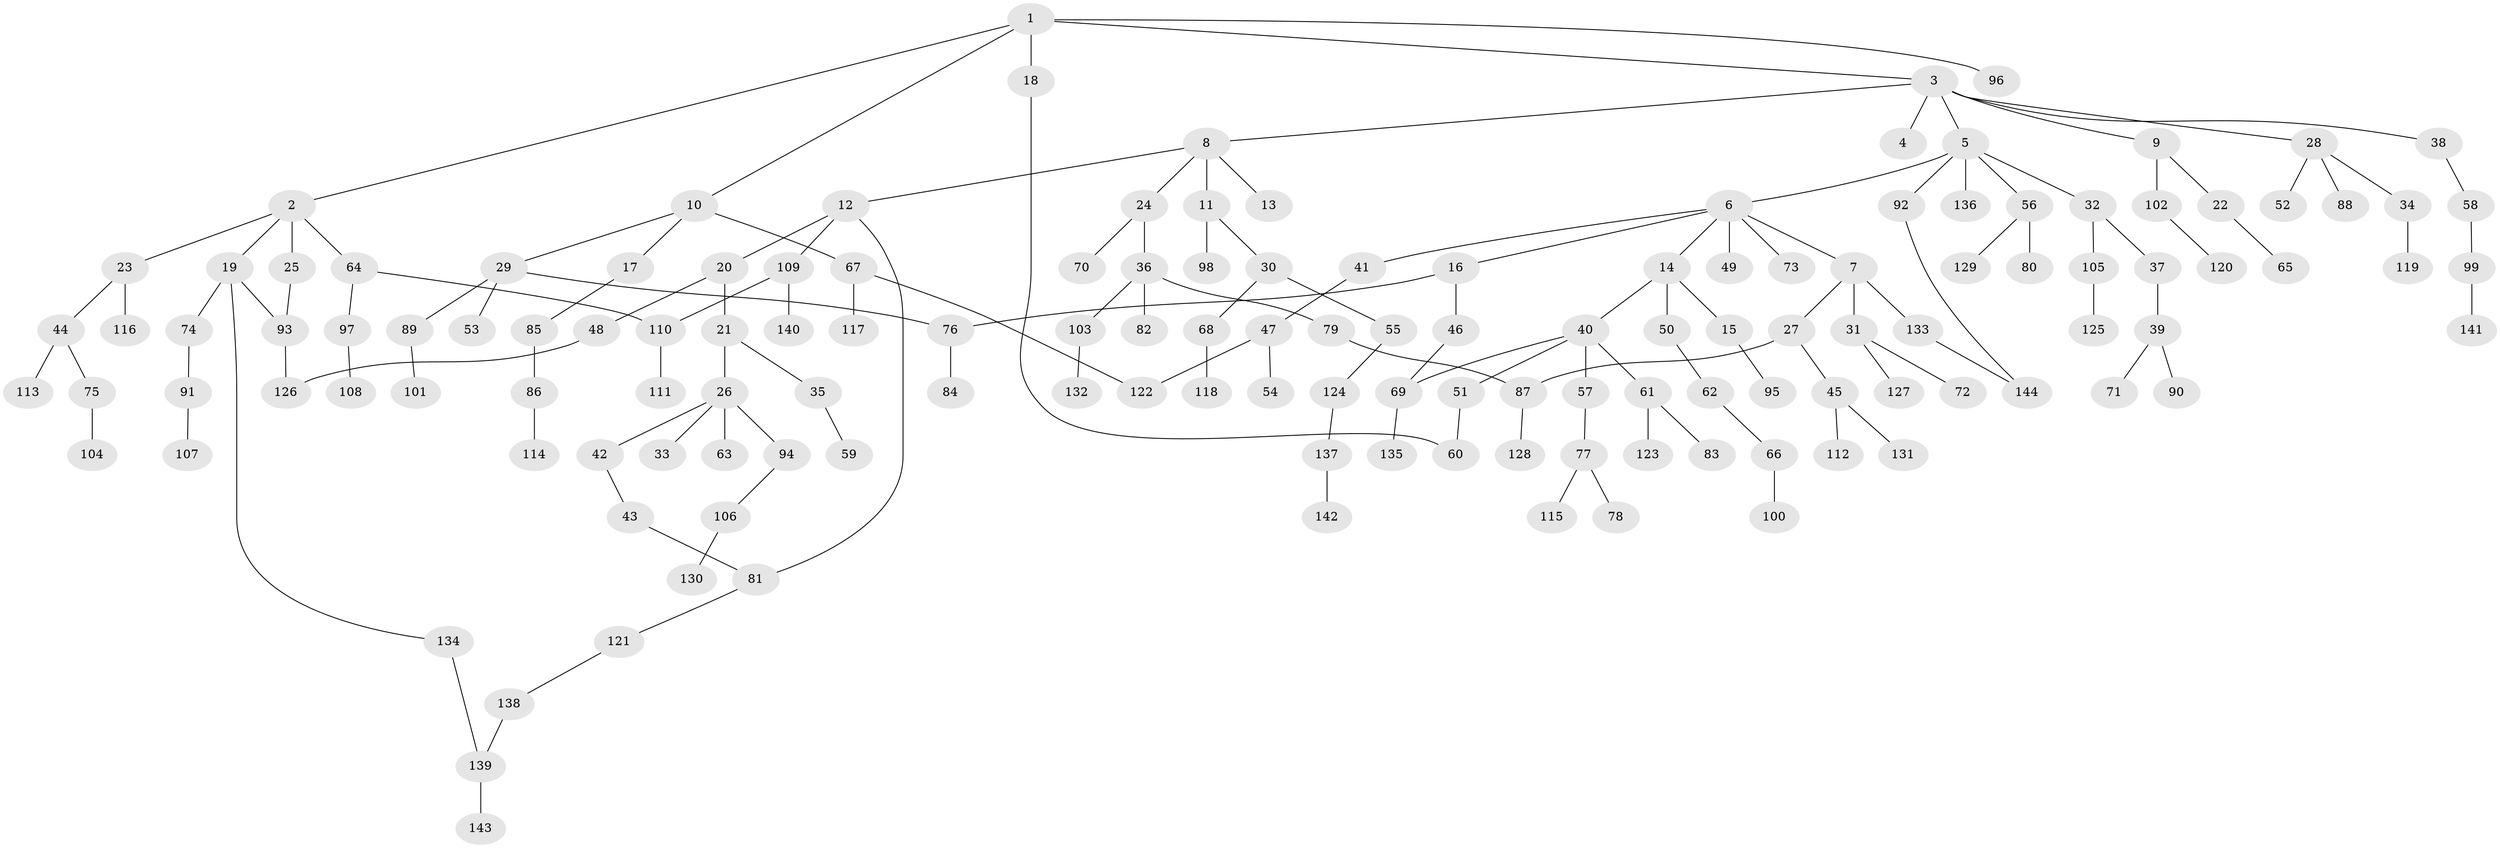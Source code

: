 // coarse degree distribution, {4: 0.11864406779661017, 6: 0.01694915254237288, 3: 0.13559322033898305, 2: 0.3898305084745763, 5: 0.05084745762711865, 1: 0.288135593220339}
// Generated by graph-tools (version 1.1) at 2025/49/03/04/25 22:49:06]
// undirected, 144 vertices, 154 edges
graph export_dot {
  node [color=gray90,style=filled];
  1;
  2;
  3;
  4;
  5;
  6;
  7;
  8;
  9;
  10;
  11;
  12;
  13;
  14;
  15;
  16;
  17;
  18;
  19;
  20;
  21;
  22;
  23;
  24;
  25;
  26;
  27;
  28;
  29;
  30;
  31;
  32;
  33;
  34;
  35;
  36;
  37;
  38;
  39;
  40;
  41;
  42;
  43;
  44;
  45;
  46;
  47;
  48;
  49;
  50;
  51;
  52;
  53;
  54;
  55;
  56;
  57;
  58;
  59;
  60;
  61;
  62;
  63;
  64;
  65;
  66;
  67;
  68;
  69;
  70;
  71;
  72;
  73;
  74;
  75;
  76;
  77;
  78;
  79;
  80;
  81;
  82;
  83;
  84;
  85;
  86;
  87;
  88;
  89;
  90;
  91;
  92;
  93;
  94;
  95;
  96;
  97;
  98;
  99;
  100;
  101;
  102;
  103;
  104;
  105;
  106;
  107;
  108;
  109;
  110;
  111;
  112;
  113;
  114;
  115;
  116;
  117;
  118;
  119;
  120;
  121;
  122;
  123;
  124;
  125;
  126;
  127;
  128;
  129;
  130;
  131;
  132;
  133;
  134;
  135;
  136;
  137;
  138;
  139;
  140;
  141;
  142;
  143;
  144;
  1 -- 2;
  1 -- 3;
  1 -- 10;
  1 -- 18;
  1 -- 96;
  2 -- 19;
  2 -- 23;
  2 -- 25;
  2 -- 64;
  3 -- 4;
  3 -- 5;
  3 -- 8;
  3 -- 9;
  3 -- 28;
  3 -- 38;
  5 -- 6;
  5 -- 32;
  5 -- 56;
  5 -- 92;
  5 -- 136;
  6 -- 7;
  6 -- 14;
  6 -- 16;
  6 -- 41;
  6 -- 49;
  6 -- 73;
  7 -- 27;
  7 -- 31;
  7 -- 133;
  8 -- 11;
  8 -- 12;
  8 -- 13;
  8 -- 24;
  9 -- 22;
  9 -- 102;
  10 -- 17;
  10 -- 29;
  10 -- 67;
  11 -- 30;
  11 -- 98;
  12 -- 20;
  12 -- 81;
  12 -- 109;
  14 -- 15;
  14 -- 40;
  14 -- 50;
  15 -- 95;
  16 -- 46;
  16 -- 76;
  17 -- 85;
  18 -- 60;
  19 -- 74;
  19 -- 93;
  19 -- 134;
  20 -- 21;
  20 -- 48;
  21 -- 26;
  21 -- 35;
  22 -- 65;
  23 -- 44;
  23 -- 116;
  24 -- 36;
  24 -- 70;
  25 -- 93;
  26 -- 33;
  26 -- 42;
  26 -- 63;
  26 -- 94;
  27 -- 45;
  27 -- 87;
  28 -- 34;
  28 -- 52;
  28 -- 88;
  29 -- 53;
  29 -- 89;
  29 -- 76;
  30 -- 55;
  30 -- 68;
  31 -- 72;
  31 -- 127;
  32 -- 37;
  32 -- 105;
  34 -- 119;
  35 -- 59;
  36 -- 79;
  36 -- 82;
  36 -- 103;
  37 -- 39;
  38 -- 58;
  39 -- 71;
  39 -- 90;
  40 -- 51;
  40 -- 57;
  40 -- 61;
  40 -- 69;
  41 -- 47;
  42 -- 43;
  43 -- 81;
  44 -- 75;
  44 -- 113;
  45 -- 112;
  45 -- 131;
  46 -- 69;
  47 -- 54;
  47 -- 122;
  48 -- 126;
  50 -- 62;
  51 -- 60;
  55 -- 124;
  56 -- 80;
  56 -- 129;
  57 -- 77;
  58 -- 99;
  61 -- 83;
  61 -- 123;
  62 -- 66;
  64 -- 97;
  64 -- 110;
  66 -- 100;
  67 -- 117;
  67 -- 122;
  68 -- 118;
  69 -- 135;
  74 -- 91;
  75 -- 104;
  76 -- 84;
  77 -- 78;
  77 -- 115;
  79 -- 87;
  81 -- 121;
  85 -- 86;
  86 -- 114;
  87 -- 128;
  89 -- 101;
  91 -- 107;
  92 -- 144;
  93 -- 126;
  94 -- 106;
  97 -- 108;
  99 -- 141;
  102 -- 120;
  103 -- 132;
  105 -- 125;
  106 -- 130;
  109 -- 110;
  109 -- 140;
  110 -- 111;
  121 -- 138;
  124 -- 137;
  133 -- 144;
  134 -- 139;
  137 -- 142;
  138 -- 139;
  139 -- 143;
}
